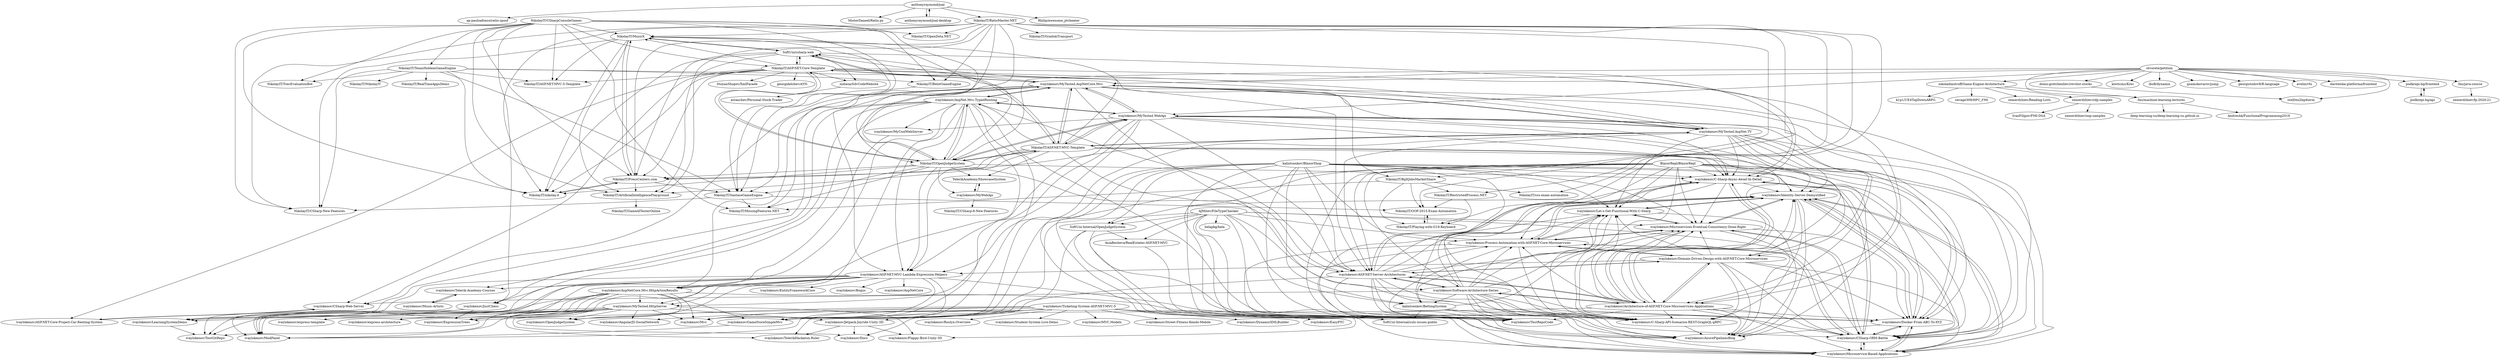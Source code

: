 digraph G {
"anthonyraymond/joal" -> "anthonyraymond/joal-desktop"
"anthonyraymond/joal" -> "NikolayIT/RatioMaster.NET"
"anthonyraymond/joal" -> "Rhilip/awesome_ptcheater"
"anthonyraymond/joal" -> "ap-pauloafonso/ratio-spoof"
"anthonyraymond/joal" -> "MisterDaneel/Ratio.py"
"ivaylokenov/Software-Architecture-Series" -> "ivaylokenov/Identity-Server-Demystified"
"ivaylokenov/Software-Architecture-Series" -> "ivaylokenov/C-Sharp-API-Scenarios-REST-GraphQL-gRPC"
"ivaylokenov/Software-Architecture-Series" -> "ivaylokenov/Let-s-Get-Functional-With-C-Sharp"
"ivaylokenov/Software-Architecture-Series" -> "ivaylokenov/C-Sharp-Async-Await-In-Detail"
"ivaylokenov/Software-Architecture-Series" -> "ivaylokenov/Docker-From-ABC-To-XYZ"
"ivaylokenov/Software-Architecture-Series" -> "ivaylokenov/Microservices-Eventual-Consistency-Done-Right"
"ivaylokenov/Software-Architecture-Series" -> "ivaylokenov/CSharp-ORM-Battle"
"ivaylokenov/Software-Architecture-Series" -> "ivaylokenov/Microservice-Based-Applications"
"ivaylokenov/Software-Architecture-Series" -> "ivaylokenov/Architecture-of-ASP.NET-Core-Microservices-Applications"
"ivaylokenov/Software-Architecture-Series" -> "ivaylokenov/ASP.NET-Server-Architectures"
"ivaylokenov/Software-Architecture-Series" -> "ivaylokenov/AzurePipelinesBlog"
"ivaylokenov/Software-Architecture-Series" -> "ivaylokenov/Process-Automation-with-ASP.NET-Core-Microservices"
"ivaylokenov/Software-Architecture-Series" -> "kalintsenkov/BettingSystem"
"ivaylokenov/Software-Architecture-Series" -> "ivaylokenov/TestRepoCode"
"ivaylokenov/Software-Architecture-Series" -> "ivaylokenov/CSharp-Web-Server"
"ivaylokenov/AspNet.Mvc.TypedRouting" -> "ivaylokenov/MyTested.WebApi"
"ivaylokenov/AspNet.Mvc.TypedRouting" -> "ivaylokenov/MyTested.AspNetCore.Mvc"
"ivaylokenov/AspNet.Mvc.TypedRouting" -> "ivaylokenov/ASP.NET-MVC-Lambda-Expression-Helpers"
"ivaylokenov/AspNet.Mvc.TypedRouting" -> "NikolayIT/OpenJudgeSystem"
"ivaylokenov/AspNet.Mvc.TypedRouting" -> "ivaylokenov/AspNetCore.Mvc.HttpActionResults"
"ivaylokenov/AspNet.Mvc.TypedRouting" -> "ivaylokenov/MyTested.HttpServer"
"ivaylokenov/AspNet.Mvc.TypedRouting" -> "ivaylokenov/MyCoolWebServer"
"ivaylokenov/AspNet.Mvc.TypedRouting" -> "ivaylokenov/ModPanel"
"ivaylokenov/AspNet.Mvc.TypedRouting" -> "ivaylokenov/TestRepoCode"
"ivaylokenov/AspNet.Mvc.TypedRouting" -> "ivaylokenov/LearningSystemDemo"
"ivaylokenov/AspNet.Mvc.TypedRouting" -> "ivaylokenov/ASP.NET-Server-Architectures"
"ivaylokenov/AspNet.Mvc.TypedRouting" -> "ivaylokenov/JustChess"
"ivaylokenov/AspNet.Mvc.TypedRouting" -> "ivaylokenov/GameStoreSimpleMvc"
"ivaylokenov/AspNet.Mvc.TypedRouting" -> "ivaylokenov/Telerik-Academy-Courses"
"ivaylokenov/AspNet.Mvc.TypedRouting" -> "ivaylokenov/Mvc"
"NikolayIT/RatioMaster.NET" -> "NikolayIT/SantaseGameEngine"
"NikolayIT/RatioMaster.NET" -> "NikolayIT/BgItJobsMarketShare"
"NikolayIT/RatioMaster.NET" -> "NikolayIT/OpenDota.NET"
"NikolayIT/RatioMaster.NET" -> "NikolayIT/MissingFeatures.NET"
"NikolayIT/RatioMaster.NET" -> "NikolayIT/MusicX"
"NikolayIT/RatioMaster.NET" -> "NikolayIT/RestrictedProcess.NET"
"NikolayIT/RatioMaster.NET" -> "NikolayIT/BelotGameEngine"
"NikolayIT/RatioMaster.NET" -> "NikolayIT/Playing-with-G19-Keyboard"
"NikolayIT/RatioMaster.NET" -> "NikolayIT/OOP-2015-Exam-Automation"
"NikolayIT/RatioMaster.NET" -> "NikolayIT/PressCenters.com"
"NikolayIT/RatioMaster.NET" -> "NikolayIT/css-exam-automation"
"NikolayIT/RatioMaster.NET" -> "NikolayIT/nikolay.it"
"NikolayIT/RatioMaster.NET" -> "NikolayIT/CSharp-New-Features"
"NikolayIT/RatioMaster.NET" -> "NikolayIT/ArtificialIntelligencePlayground"
"NikolayIT/RatioMaster.NET" -> "NikolayIT/GradskiTransport"
"AJMitev/FileTypeChecker" -> "SoftUni-Internal/suls-issues-public"
"AJMitev/FileTypeChecker" -> "ivaylokenov/TestRepoCode"
"AJMitev/FileTypeChecker" -> "SoftUni-Internal/OpenJudgeSystem"
"AJMitev/FileTypeChecker" -> "AsiaBecheva/RealEstates-ASP.NET-MVC"
"AJMitev/FileTypeChecker" -> "ivaylokenov/AzurePipelinesBlog"
"AJMitev/FileTypeChecker" -> "ivaylokenov/C-Sharp-API-Scenarios-REST-GraphQL-gRPC"
"AJMitev/FileTypeChecker" -> "ivaylokenov/Microservice-Based-Applications"
"AJMitev/FileTypeChecker" -> "ivaylokenov/Microservices-Eventual-Consistency-Done-Right"
"AJMitev/FileTypeChecker" -> "ivaylokenov/Process-Automation-with-ASP.NET-Core-Microservices"
"AJMitev/FileTypeChecker" -> "ivaylokenov/GameStoreSimpleMvc"
"AJMitev/FileTypeChecker" -> "ivaylokenov/CSharp-ORM-Battle"
"AJMitev/FileTypeChecker" -> "helapkg/hela"
"AJMitev/FileTypeChecker" -> "kalintsenkov/BettingSystem"
"NikolayIT/TexasHoldemGameEngine" -> "NikolayIT/SantaseGameEngine"
"NikolayIT/TexasHoldemGameEngine" -> "NikolayIT/CSharp-New-Features"
"NikolayIT/TexasHoldemGameEngine" -> "NikolayIT/ASP.NET-MVC-5-Template"
"NikolayIT/TexasHoldemGameEngine" -> "NikolayIT/RealTimeAppsDemo"
"NikolayIT/TexasHoldemGameEngine" -> "NikolayIT/nikolay.it"
"NikolayIT/TexasHoldemGameEngine" -> "NikolayIT/BelotGameEngine"
"NikolayIT/TexasHoldemGameEngine" -> "NikolayIT/TcecEvaluationBot"
"NikolayIT/TexasHoldemGameEngine" -> "NikolayIT/NikolayIT"
"NikolayIT/TexasHoldemGameEngine" -> "NikolayIT/BgItJobsMarketShare"
"fmi/java-course" -> "semerdzhiev/fp-2020-21"
"otvorete/petition" -> "stelf/en2bg4term"
"otvorete/petition" -> "doino-gretchenliev/revolut-stocks"
"otvorete/petition" -> "ivaylokenov/MyTested.AspNetCore.Mvc"
"otvorete/petition" -> "fmi/machine-learning-lectures"
"otvorete/petition" -> "ivaylokenov/MyTested.WebApi"
"otvorete/petition" -> "kiwitcms/Kiwi" ["e"=1]
"otvorete/petition" -> "nikoladimitroff/Game-Engine-Architecture"
"otvorete/petition" -> "NikolayIT/OpenJudgeSystem"
"otvorete/petition" -> "fmi/java-course"
"otvorete/petition" -> "iboB/dynamix" ["e"=1]
"otvorete/petition" -> "gsamokovarov/jump" ["e"=1]
"otvorete/petition" -> "georgistoilov8/R-language"
"otvorete/petition" -> "avelin/vfu"
"otvorete/petition" -> "daritelska-platforma/frontend"
"otvorete/petition" -> "podkrepi-bg/frontend"
"NikolayIT/MusicX" -> "NikolayIT/PressCenters.com"
"NikolayIT/MusicX" -> "NikolayIT/nikolay.it"
"NikolayIT/MusicX" -> "SoftUni/csharp-web"
"NikolayIT/MusicX" -> "NikolayIT/SantaseGameEngine"
"NikolayIT/MusicX" -> "NikolayIT/ASP.NET-MVC-5-Template"
"NikolayIT/MusicX" -> "NikolayIT/ArtificialIntelligencePlayground"
"NikolayIT/MusicX" -> "NikolayIT/CSharp-New-Features"
"ivaylokenov/AspNetCore.Mvc.HttpActionResults" -> "ivaylokenov/OpenJudgeSystem"
"ivaylokenov/AspNetCore.Mvc.HttpActionResults" -> "ivaylokenov/express-template"
"ivaylokenov/AspNetCore.Mvc.HttpActionResults" -> "ivaylokenov/MyTested.HttpServer"
"ivaylokenov/AspNetCore.Mvc.HttpActionResults" -> "ivaylokenov/GameStoreSimpleMvc"
"ivaylokenov/AspNetCore.Mvc.HttpActionResults" -> "ivaylokenov/ModPanel"
"ivaylokenov/AspNetCore.Mvc.HttpActionResults" -> "ivaylokenov/Mvc"
"ivaylokenov/AspNetCore.Mvc.HttpActionResults" -> "ivaylokenov/LearningSystemDemo"
"ivaylokenov/AspNetCore.Mvc.HttpActionResults" -> "ivaylokenov/TestGitRepo"
"ivaylokenov/AspNetCore.Mvc.HttpActionResults" -> "ivaylokenov/express-architecture"
"ivaylokenov/AspNetCore.Mvc.HttpActionResults" -> "ivaylokenov/ExpressionTrees"
"ivaylokenov/AspNetCore.Mvc.HttpActionResults" -> "ivaylokenov/TestRepoCode"
"ivaylokenov/Ticketing-System-ASP.NET-MVC-5" -> "ivaylokenov/Flappy-Bird-Unity-3D"
"ivaylokenov/Ticketing-System-ASP.NET-MVC-5" -> "ivaylokenov/EasyPTC"
"ivaylokenov/Ticketing-System-ASP.NET-MVC-5" -> "ivaylokenov/TelerikHackaton.Ruler"
"ivaylokenov/Ticketing-System-ASP.NET-MVC-5" -> "ivaylokenov/ExpressionTrees"
"ivaylokenov/Ticketing-System-ASP.NET-MVC-5" -> "ivaylokenov/AngularJS-SocialNetwork"
"ivaylokenov/Ticketing-System-ASP.NET-MVC-5" -> "ivaylokenov/Roslyn-Overview"
"ivaylokenov/Ticketing-System-ASP.NET-MVC-5" -> "ivaylokenov/Docs"
"ivaylokenov/Ticketing-System-ASP.NET-MVC-5" -> "ivaylokenov/Student-System-Live-Demo"
"ivaylokenov/Ticketing-System-ASP.NET-MVC-5" -> "ivaylokenov/Jetpack-Joyride-Unity-3D"
"ivaylokenov/Ticketing-System-ASP.NET-MVC-5" -> "ivaylokenov/MVC.Models"
"ivaylokenov/Ticketing-System-ASP.NET-MVC-5" -> "ivaylokenov/Street-Fitness-Kendo-Mobile"
"ivaylokenov/Ticketing-System-ASP.NET-MVC-5" -> "ivaylokenov/OpenJudgeSystem"
"ivaylokenov/Ticketing-System-ASP.NET-MVC-5" -> "ivaylokenov/DynamicXMLBuilder"
"ivaylokenov/Ticketing-System-ASP.NET-MVC-5" -> "ivaylokenov/Mvc"
"ivaylokenov/Ticketing-System-ASP.NET-MVC-5" -> "ivaylokenov/ModPanel"
"SoftUni/csharp-web" -> "NikolayIT/MusicX"
"SoftUni/csharp-web" -> "NikolayIT/nikolay.it"
"SoftUni/csharp-web" -> "NikolayIT/ASP.NET-Core-Template"
"SoftUni/csharp-web" -> "NikolayIT/PressCenters.com"
"SoftUni/csharp-web" -> "NikolayIT/ASP.NET-MVC-Template"
"SoftUni/csharp-web" -> "NikolayIT/ArtificialIntelligencePlayground"
"SoftUni/csharp-web" -> "indieza/SdvCodeWebsite"
"SoftUni/csharp-web" -> "ivaylokenov/C-Sharp-Async-Await-In-Detail"
"indieza/SdvCodeWebsite" -> "astanchev/Personal-Stock-Trader"
"NikolayIT/ASP.NET-Core-Template" -> "SoftUni/csharp-web"
"NikolayIT/ASP.NET-Core-Template" -> "NikolayIT/MusicX"
"NikolayIT/ASP.NET-Core-Template" -> "ivaylokenov/CSharp-Web-Server"
"NikolayIT/ASP.NET-Core-Template" -> "ivaylokenov/ASP.NET-Core-Project-Car-Renting-System"
"NikolayIT/ASP.NET-Core-Template" -> "NikolayIT/PressCenters.com"
"NikolayIT/ASP.NET-Core-Template" -> "ivaylokenov/MyTested.AspNetCore.Mvc"
"NikolayIT/ASP.NET-Core-Template" -> "StoyanShopov/XmlFacade"
"NikolayIT/ASP.NET-Core-Template" -> "NikolayIT/nikolay.it"
"NikolayIT/ASP.NET-Core-Template" -> "ivaylokenov/Architecture-of-ASP.NET-Core-Microservices-Applications"
"NikolayIT/ASP.NET-Core-Template" -> "NikolayIT/OpenJudgeSystem"
"NikolayIT/ASP.NET-Core-Template" -> "indieza/SdvCodeWebsite"
"NikolayIT/ASP.NET-Core-Template" -> "ivaylokenov/C-Sharp-Async-Await-In-Detail"
"NikolayIT/ASP.NET-Core-Template" -> "NikolayIT/ASP.NET-MVC-5-Template"
"NikolayIT/ASP.NET-Core-Template" -> "georgidelchev/AYN-"
"NikolayIT/ASP.NET-Core-Template" -> "ivaylokenov/MyTested.AspNet.TV"
"NikolayIT/CSharpConsoleGames" -> "NikolayIT/SantaseGameEngine"
"NikolayIT/CSharpConsoleGames" -> "NikolayIT/MusicX"
"NikolayIT/CSharpConsoleGames" -> "NikolayIT/CSharp-New-Features"
"NikolayIT/CSharpConsoleGames" -> "NikolayIT/PressCenters.com"
"NikolayIT/CSharpConsoleGames" -> "NikolayIT/nikolay.it"
"NikolayIT/CSharpConsoleGames" -> "NikolayIT/BelotGameEngine"
"NikolayIT/CSharpConsoleGames" -> "NikolayIT/OpenDota.NET"
"NikolayIT/CSharpConsoleGames" -> "NikolayIT/ASP.NET-MVC-5-Template"
"NikolayIT/CSharpConsoleGames" -> "NikolayIT/TcecEvaluationBot"
"NikolayIT/CSharpConsoleGames" -> "NikolayIT/OpenJudgeSystem"
"NikolayIT/CSharpConsoleGames" -> "NikolayIT/MissingFeatures.NET"
"NikolayIT/CSharpConsoleGames" -> "NikolayIT/ArtificialIntelligencePlayground"
"NikolayIT/CSharpConsoleGames" -> "ivaylokenov/JustChess"
"NikolayIT/CSharpConsoleGames" -> "NikolayIT/TexasHoldemGameEngine"
"NikolayIT/CSharpConsoleGames" -> "NikolayIT/ASP.NET-Core-Template"
"doino-gretchenliev/revolut-stocks" -> "stelf/en2bg4term"
"NikolayIT/OpenJudgeSystem" -> "ivaylokenov/AspNet.Mvc.TypedRouting"
"NikolayIT/OpenJudgeSystem" -> "ivaylokenov/MyTested.WebApi"
"NikolayIT/OpenJudgeSystem" -> "ivaylokenov/MyTested.AspNetCore.Mvc"
"NikolayIT/OpenJudgeSystem" -> "NikolayIT/ASP.NET-MVC-Template"
"NikolayIT/OpenJudgeSystem" -> "NikolayIT/MusicX"
"NikolayIT/OpenJudgeSystem" -> "NikolayIT/PressCenters.com"
"NikolayIT/OpenJudgeSystem" -> "ivaylokenov/MyWebApi"
"NikolayIT/OpenJudgeSystem" -> "NikolayIT/nikolay.it"
"NikolayIT/OpenJudgeSystem" -> "NikolayIT/SantaseGameEngine"
"NikolayIT/OpenJudgeSystem" -> "ivaylokenov/ASP.NET-MVC-Lambda-Expression-Helpers"
"NikolayIT/OpenJudgeSystem" -> "NikolayIT/ASP.NET-Core-Template"
"NikolayIT/OpenJudgeSystem" -> "TelerikAcademy/ShowcaseSystem"
"NikolayIT/OpenJudgeSystem" -> "ivaylokenov/ASP.NET-Server-Architectures"
"NikolayIT/OpenJudgeSystem" -> "NikolayIT/MissingFeatures.NET"
"NikolayIT/OpenJudgeSystem" -> "ivaylokenov/C-Sharp-Async-Await-In-Detail"
"ivaylokenov/MyTested.AspNetCore.Mvc" -> "ivaylokenov/MyTested.WebApi"
"ivaylokenov/MyTested.AspNetCore.Mvc" -> "ivaylokenov/AspNet.Mvc.TypedRouting"
"ivaylokenov/MyTested.AspNetCore.Mvc" -> "NikolayIT/OpenJudgeSystem"
"ivaylokenov/MyTested.AspNetCore.Mvc" -> "NikolayIT/ASP.NET-MVC-Template"
"ivaylokenov/MyTested.AspNetCore.Mvc" -> "ivaylokenov/MyTested.AspNet.TV"
"ivaylokenov/MyTested.AspNetCore.Mvc" -> "ivaylokenov/ASP.NET-MVC-Lambda-Expression-Helpers"
"ivaylokenov/MyTested.AspNetCore.Mvc" -> "ivaylokenov/Architecture-of-ASP.NET-Core-Microservices-Applications"
"ivaylokenov/MyTested.AspNetCore.Mvc" -> "NikolayIT/ASP.NET-Core-Template"
"ivaylokenov/MyTested.AspNetCore.Mvc" -> "ivaylokenov/C-Sharp-Async-Await-In-Detail"
"ivaylokenov/MyTested.AspNetCore.Mvc" -> "ivaylokenov/ASP.NET-Server-Architectures"
"ivaylokenov/MyTested.AspNetCore.Mvc" -> "ivaylokenov/AspNetCore.Mvc.HttpActionResults"
"ivaylokenov/MyTested.AspNetCore.Mvc" -> "SoftUni/csharp-web"
"ivaylokenov/MyTested.AspNetCore.Mvc" -> "ivaylokenov/CSharp-ORM-Battle"
"ivaylokenov/MyTested.AspNetCore.Mvc" -> "ivaylokenov/Software-Architecture-Series"
"ivaylokenov/MyTested.AspNetCore.Mvc" -> "ivaylokenov/CSharp-Web-Server"
"ivaylokenov/MyTested.WebApi" -> "ivaylokenov/AspNet.Mvc.TypedRouting"
"ivaylokenov/MyTested.WebApi" -> "ivaylokenov/MyTested.AspNetCore.Mvc"
"ivaylokenov/MyTested.WebApi" -> "NikolayIT/OpenJudgeSystem"
"ivaylokenov/MyTested.WebApi" -> "ivaylokenov/ASP.NET-MVC-Lambda-Expression-Helpers"
"ivaylokenov/MyTested.WebApi" -> "ivaylokenov/AspNetCore.Mvc.HttpActionResults"
"ivaylokenov/MyTested.WebApi" -> "ivaylokenov/ASP.NET-Server-Architectures"
"ivaylokenov/MyTested.WebApi" -> "NikolayIT/ASP.NET-MVC-Template"
"ivaylokenov/MyTested.WebApi" -> "ivaylokenov/Architecture-of-ASP.NET-Core-Microservices-Applications"
"ivaylokenov/MyTested.WebApi" -> "ivaylokenov/MyTested.AspNet.TV"
"ivaylokenov/MyTested.WebApi" -> "ivaylokenov/C-Sharp-Async-Await-In-Detail"
"ivaylokenov/MyTested.WebApi" -> "ivaylokenov/MyTested.HttpServer"
"ivaylokenov/MyTested.WebApi" -> "ivaylokenov/Identity-Server-Demystified"
"ivaylokenov/MyTested.WebApi" -> "ivaylokenov/Docker-From-ABC-To-XYZ"
"ivaylokenov/MyTested.WebApi" -> "ivaylokenov/MyCoolWebServer"
"ivaylokenov/MyTested.WebApi" -> "ivaylokenov/CSharp-ORM-Battle"
"kalintsenkov/BlazorShop" -> "ivaylokenov/C-Sharp-API-Scenarios-REST-GraphQL-gRPC"
"kalintsenkov/BlazorShop" -> "ivaylokenov/GameStoreSimpleMvc"
"kalintsenkov/BlazorShop" -> "ivaylokenov/Docker-From-ABC-To-XYZ"
"kalintsenkov/BlazorShop" -> "ivaylokenov/Microservices-Eventual-Consistency-Done-Right"
"kalintsenkov/BlazorShop" -> "ivaylokenov/Let-s-Get-Functional-With-C-Sharp"
"kalintsenkov/BlazorShop" -> "ivaylokenov/Process-Automation-with-ASP.NET-Core-Microservices"
"kalintsenkov/BlazorShop" -> "ivaylokenov/AzurePipelinesBlog"
"kalintsenkov/BlazorShop" -> "ivaylokenov/C-Sharp-Async-Await-In-Detail"
"kalintsenkov/BlazorShop" -> "ivaylokenov/TestRepoCode"
"kalintsenkov/BlazorShop" -> "kalintsenkov/BettingSystem"
"kalintsenkov/BlazorShop" -> "SoftUni-Internal/OpenJudgeSystem"
"kalintsenkov/BlazorShop" -> "ivaylokenov/ASP.NET-Server-Architectures"
"kalintsenkov/BlazorShop" -> "ivaylokenov/Microservice-Based-Applications"
"kalintsenkov/BlazorShop" -> "ivaylokenov/CSharp-ORM-Battle"
"kalintsenkov/BlazorShop" -> "SoftUni-Internal/suls-issues-public"
"ivaylokenov/ASP.NET-Core-Project-Car-Renting-System" -> "ivaylokenov/CSharp-Web-Server"
"ivaylokenov/CSharp-Web-Server" -> "ivaylokenov/ASP.NET-Core-Project-Car-Renting-System"
"ivaylokenov/Identity-Server-Demystified" -> "ivaylokenov/Process-Automation-with-ASP.NET-Core-Microservices"
"ivaylokenov/Identity-Server-Demystified" -> "ivaylokenov/Docker-From-ABC-To-XYZ"
"ivaylokenov/Identity-Server-Demystified" -> "ivaylokenov/CSharp-ORM-Battle"
"ivaylokenov/Identity-Server-Demystified" -> "ivaylokenov/AzurePipelinesBlog"
"ivaylokenov/Identity-Server-Demystified" -> "ivaylokenov/Microservice-Based-Applications"
"ivaylokenov/Identity-Server-Demystified" -> "ivaylokenov/Microservices-Eventual-Consistency-Done-Right"
"ivaylokenov/Identity-Server-Demystified" -> "ivaylokenov/Let-s-Get-Functional-With-C-Sharp"
"ivaylokenov/Identity-Server-Demystified" -> "ivaylokenov/C-Sharp-API-Scenarios-REST-GraphQL-gRPC"
"BlazorRepl/BlazorRepl" -> "ivaylokenov/CSharp-ORM-Battle"
"BlazorRepl/BlazorRepl" -> "ivaylokenov/ASP.NET-Server-Architectures"
"BlazorRepl/BlazorRepl" -> "ivaylokenov/C-Sharp-Async-Await-In-Detail"
"BlazorRepl/BlazorRepl" -> "ivaylokenov/Microservice-Based-Applications"
"BlazorRepl/BlazorRepl" -> "ivaylokenov/Let-s-Get-Functional-With-C-Sharp"
"BlazorRepl/BlazorRepl" -> "SoftUni-Internal/OpenJudgeSystem"
"BlazorRepl/BlazorRepl" -> "ivaylokenov/Microservices-Eventual-Consistency-Done-Right"
"BlazorRepl/BlazorRepl" -> "ivaylokenov/C-Sharp-API-Scenarios-REST-GraphQL-gRPC"
"BlazorRepl/BlazorRepl" -> "ivaylokenov/Docker-From-ABC-To-XYZ"
"BlazorRepl/BlazorRepl" -> "ivaylokenov/GameStoreSimpleMvc"
"BlazorRepl/BlazorRepl" -> "ivaylokenov/TestRepoCode"
"BlazorRepl/BlazorRepl" -> "ivaylokenov/Software-Architecture-Series"
"BlazorRepl/BlazorRepl" -> "ivaylokenov/AzurePipelinesBlog"
"BlazorRepl/BlazorRepl" -> "kalintsenkov/BettingSystem"
"BlazorRepl/BlazorRepl" -> "ivaylokenov/Identity-Server-Demystified"
"AsiaBecheva/RealEstates-ASP.NET-MVC" -> "SoftUni-Internal/suls-issues-public"
"ivaylokenov/MyTested.HttpServer" -> "ivaylokenov/Mvc"
"ivaylokenov/MyTested.HttpServer" -> "ivaylokenov/OpenJudgeSystem"
"ivaylokenov/MyTested.HttpServer" -> "ivaylokenov/ExpressionTrees"
"ivaylokenov/MyTested.HttpServer" -> "ivaylokenov/Flappy-Bird-Unity-3D"
"ivaylokenov/MyTested.HttpServer" -> "ivaylokenov/LearningSystemDemo"
"ivaylokenov/MyTested.HttpServer" -> "ivaylokenov/TestGitRepo"
"ivaylokenov/MyTested.HttpServer" -> "ivaylokenov/express-architecture"
"ivaylokenov/MyTested.HttpServer" -> "ivaylokenov/ModPanel"
"ivaylokenov/MyTested.HttpServer" -> "ivaylokenov/express-template"
"ivaylokenov/MyTested.HttpServer" -> "ivaylokenov/TelerikHackaton.Ruler"
"ivaylokenov/MyTested.HttpServer" -> "ivaylokenov/AngularJS-SocialNetwork"
"ivaylokenov/MyTested.HttpServer" -> "ivaylokenov/Docs"
"ivaylokenov/MyTested.HttpServer" -> "ivaylokenov/Jetpack-Joyride-Unity-3D"
"fmi/machine-learning-lectures" -> "Andreshk/FunctionalProgramming2016"
"fmi/machine-learning-lectures" -> "deep-learning-su/deep-learning-su.github.io"
"NikolayIT/PressCenters.com" -> "NikolayIT/nikolay.it"
"NikolayIT/PressCenters.com" -> "NikolayIT/MusicX"
"NikolayIT/PressCenters.com" -> "NikolayIT/ArtificialIntelligencePlayground"
"NikolayIT/PressCenters.com" -> "NikolayIT/SantaseGameEngine"
"TelerikAcademy/ShowcaseSystem" -> "ivaylokenov/MyWebApi"
"nikoladimitroff/Game-Engine-Architecture" -> "k1p1/UE4TopDownARPG"
"nikoladimitroff/Game-Engine-Architecture" -> "savage309/HPC_FMI"
"nikoladimitroff/Game-Engine-Architecture" -> "semerdzhiev/Reading-Lists"
"nikoladimitroff/Game-Engine-Architecture" -> "semerdzhiev/sdp-samples"
"nikoladimitroff/Game-Engine-Architecture" -> "fmi/machine-learning-lectures"
"podkrepi-bg/api" -> "podkrepi-bg/frontend"
"ivaylokenov/ASP.NET-MVC-Lambda-Expression-Helpers" -> "ivaylokenov/MyTested.HttpServer"
"ivaylokenov/ASP.NET-MVC-Lambda-Expression-Helpers" -> "ivaylokenov/AspNetCore.Mvc.HttpActionResults"
"ivaylokenov/ASP.NET-MVC-Lambda-Expression-Helpers" -> "ivaylokenov/JustChess"
"ivaylokenov/ASP.NET-MVC-Lambda-Expression-Helpers" -> "ivaylokenov/LearningSystemDemo"
"ivaylokenov/ASP.NET-MVC-Lambda-Expression-Helpers" -> "ivaylokenov/EntityFrameworkCore"
"ivaylokenov/ASP.NET-MVC-Lambda-Expression-Helpers" -> "ivaylokenov/TestGitRepo"
"ivaylokenov/ASP.NET-MVC-Lambda-Expression-Helpers" -> "ivaylokenov/TestRepoCode"
"ivaylokenov/ASP.NET-MVC-Lambda-Expression-Helpers" -> "ivaylokenov/Bogus"
"ivaylokenov/ASP.NET-MVC-Lambda-Expression-Helpers" -> "ivaylokenov/ModPanel"
"ivaylokenov/ASP.NET-MVC-Lambda-Expression-Helpers" -> "ivaylokenov/OpenJudgeSystem"
"ivaylokenov/ASP.NET-MVC-Lambda-Expression-Helpers" -> "ivaylokenov/Mvc"
"ivaylokenov/ASP.NET-MVC-Lambda-Expression-Helpers" -> "ivaylokenov/AspNetCore"
"ivaylokenov/ASP.NET-MVC-Lambda-Expression-Helpers" -> "ivaylokenov/Telerik-Academy-Courses"
"ivaylokenov/ASP.NET-MVC-Lambda-Expression-Helpers" -> "ivaylokenov/GameStoreSimpleMvc"
"ivaylokenov/ASP.NET-MVC-Lambda-Expression-Helpers" -> "ivaylokenov/ExpressionTrees"
"NikolayIT/ASP.NET-MVC-Template" -> "ivaylokenov/MyTested.AspNetCore.Mvc"
"NikolayIT/ASP.NET-MVC-Template" -> "NikolayIT/PressCenters.com"
"NikolayIT/ASP.NET-MVC-Template" -> "ivaylokenov/MyTested.AspNet.TV"
"NikolayIT/ASP.NET-MVC-Template" -> "ivaylokenov/ASP.NET-Server-Architectures"
"NikolayIT/ASP.NET-MVC-Template" -> "SoftUni/csharp-web"
"NikolayIT/ASP.NET-MVC-Template" -> "ivaylokenov/MyTested.WebApi"
"NikolayIT/ASP.NET-MVC-Template" -> "NikolayIT/OpenJudgeSystem"
"NikolayIT/ASP.NET-MVC-Template" -> "NikolayIT/MusicX"
"NikolayIT/ASP.NET-MVC-Template" -> "ivaylokenov/AspNet.Mvc.TypedRouting"
"NikolayIT/ASP.NET-MVC-Template" -> "TelerikAcademy/ShowcaseSystem"
"NikolayIT/ASP.NET-MVC-Template" -> "ivaylokenov/Architecture-of-ASP.NET-Core-Microservices-Applications"
"NikolayIT/ASP.NET-MVC-Template" -> "ivaylokenov/C-Sharp-Async-Await-In-Detail"
"NikolayIT/ASP.NET-MVC-Template" -> "ivaylokenov/ASP.NET-MVC-Lambda-Expression-Helpers"
"NikolayIT/ASP.NET-MVC-Template" -> "NikolayIT/ArtificialIntelligencePlayground"
"NikolayIT/ASP.NET-MVC-Template" -> "ivaylokenov/Domain-Driven-Design-with-ASP.NET-Core-Microservices"
"NikolayIT/ArtificialIntelligencePlayground" -> "NikolayIT/GameAITesterOnline"
"NikolayIT/nikolay.it" -> "NikolayIT/PressCenters.com"
"ivaylokenov/ASP.NET-Server-Architectures" -> "ivaylokenov/Microservice-Based-Applications"
"ivaylokenov/ASP.NET-Server-Architectures" -> "ivaylokenov/Identity-Server-Demystified"
"ivaylokenov/ASP.NET-Server-Architectures" -> "ivaylokenov/CSharp-ORM-Battle"
"ivaylokenov/ASP.NET-Server-Architectures" -> "ivaylokenov/Docker-From-ABC-To-XYZ"
"ivaylokenov/ASP.NET-Server-Architectures" -> "ivaylokenov/C-Sharp-Async-Await-In-Detail"
"ivaylokenov/ASP.NET-Server-Architectures" -> "ivaylokenov/Architecture-of-ASP.NET-Core-Microservices-Applications"
"ivaylokenov/ASP.NET-Server-Architectures" -> "ivaylokenov/Process-Automation-with-ASP.NET-Core-Microservices"
"ivaylokenov/ASP.NET-Server-Architectures" -> "ivaylokenov/Let-s-Get-Functional-With-C-Sharp"
"ivaylokenov/ASP.NET-Server-Architectures" -> "ivaylokenov/AzurePipelinesBlog"
"ivaylokenov/ASP.NET-Server-Architectures" -> "ivaylokenov/TestRepoCode"
"ivaylokenov/ASP.NET-Server-Architectures" -> "ivaylokenov/Microservices-Eventual-Consistency-Done-Right"
"ivaylokenov/ASP.NET-Server-Architectures" -> "ivaylokenov/Domain-Driven-Design-with-ASP.NET-Core-Microservices"
"ivaylokenov/ASP.NET-Server-Architectures" -> "ivaylokenov/GameStoreSimpleMvc"
"ivaylokenov/ASP.NET-Server-Architectures" -> "ivaylokenov/C-Sharp-API-Scenarios-REST-GraphQL-gRPC"
"ivaylokenov/ASP.NET-Server-Architectures" -> "ivaylokenov/Software-Architecture-Series"
"ivaylokenov/C-Sharp-Async-Await-In-Detail" -> "ivaylokenov/CSharp-ORM-Battle"
"ivaylokenov/C-Sharp-Async-Await-In-Detail" -> "ivaylokenov/Microservice-Based-Applications"
"ivaylokenov/C-Sharp-Async-Await-In-Detail" -> "ivaylokenov/Docker-From-ABC-To-XYZ"
"ivaylokenov/C-Sharp-Async-Await-In-Detail" -> "ivaylokenov/Identity-Server-Demystified"
"ivaylokenov/C-Sharp-Async-Await-In-Detail" -> "ivaylokenov/ASP.NET-Server-Architectures"
"ivaylokenov/C-Sharp-Async-Await-In-Detail" -> "ivaylokenov/Architecture-of-ASP.NET-Core-Microservices-Applications"
"ivaylokenov/C-Sharp-Async-Await-In-Detail" -> "ivaylokenov/Microservices-Eventual-Consistency-Done-Right"
"ivaylokenov/C-Sharp-Async-Await-In-Detail" -> "ivaylokenov/Process-Automation-with-ASP.NET-Core-Microservices"
"ivaylokenov/CSharp-ORM-Battle" -> "ivaylokenov/Microservice-Based-Applications"
"ivaylokenov/CSharp-ORM-Battle" -> "ivaylokenov/Identity-Server-Demystified"
"ivaylokenov/CSharp-ORM-Battle" -> "ivaylokenov/C-Sharp-Async-Await-In-Detail"
"ivaylokenov/CSharp-ORM-Battle" -> "ivaylokenov/Docker-From-ABC-To-XYZ"
"ivaylokenov/CSharp-ORM-Battle" -> "ivaylokenov/Microservices-Eventual-Consistency-Done-Right"
"ivaylokenov/CSharp-ORM-Battle" -> "ivaylokenov/Process-Automation-with-ASP.NET-Core-Microservices"
"ivaylokenov/MyTested.AspNet.TV" -> "ivaylokenov/ASP.NET-Server-Architectures"
"ivaylokenov/MyTested.AspNet.TV" -> "ivaylokenov/Architecture-of-ASP.NET-Core-Microservices-Applications"
"ivaylokenov/MyTested.AspNet.TV" -> "ivaylokenov/C-Sharp-Async-Await-In-Detail"
"ivaylokenov/MyTested.AspNet.TV" -> "NikolayIT/ASP.NET-MVC-Template"
"ivaylokenov/MyTested.AspNet.TV" -> "ivaylokenov/Domain-Driven-Design-with-ASP.NET-Core-Microservices"
"ivaylokenov/MyTested.AspNet.TV" -> "ivaylokenov/MyTested.WebApi"
"ivaylokenov/MyTested.AspNet.TV" -> "ivaylokenov/CSharp-ORM-Battle"
"ivaylokenov/MyTested.AspNet.TV" -> "ivaylokenov/MyTested.AspNetCore.Mvc"
"ivaylokenov/MyTested.AspNet.TV" -> "ivaylokenov/Microservice-Based-Applications"
"ivaylokenov/MyTested.AspNet.TV" -> "ivaylokenov/Docker-From-ABC-To-XYZ"
"ivaylokenov/MyTested.AspNet.TV" -> "NikolayIT/PressCenters.com"
"ivaylokenov/MyTested.AspNet.TV" -> "ivaylokenov/Identity-Server-Demystified"
"ivaylokenov/MyTested.AspNet.TV" -> "ivaylokenov/ASP.NET-MVC-Lambda-Expression-Helpers"
"ivaylokenov/MyTested.AspNet.TV" -> "SoftUni/csharp-web"
"ivaylokenov/MyTested.AspNet.TV" -> "ivaylokenov/Let-s-Get-Functional-With-C-Sharp"
"ivaylokenov/Architecture-of-ASP.NET-Core-Microservices-Applications" -> "ivaylokenov/Microservice-Based-Applications"
"ivaylokenov/Architecture-of-ASP.NET-Core-Microservices-Applications" -> "ivaylokenov/Identity-Server-Demystified"
"ivaylokenov/Architecture-of-ASP.NET-Core-Microservices-Applications" -> "ivaylokenov/ASP.NET-Server-Architectures"
"ivaylokenov/Architecture-of-ASP.NET-Core-Microservices-Applications" -> "ivaylokenov/CSharp-ORM-Battle"
"ivaylokenov/Architecture-of-ASP.NET-Core-Microservices-Applications" -> "ivaylokenov/Docker-From-ABC-To-XYZ"
"ivaylokenov/Architecture-of-ASP.NET-Core-Microservices-Applications" -> "ivaylokenov/Process-Automation-with-ASP.NET-Core-Microservices"
"ivaylokenov/Architecture-of-ASP.NET-Core-Microservices-Applications" -> "ivaylokenov/C-Sharp-Async-Await-In-Detail"
"ivaylokenov/Architecture-of-ASP.NET-Core-Microservices-Applications" -> "ivaylokenov/Domain-Driven-Design-with-ASP.NET-Core-Microservices"
"ivaylokenov/Architecture-of-ASP.NET-Core-Microservices-Applications" -> "ivaylokenov/Microservices-Eventual-Consistency-Done-Right"
"ivaylokenov/Architecture-of-ASP.NET-Core-Microservices-Applications" -> "ivaylokenov/Let-s-Get-Functional-With-C-Sharp"
"ivaylokenov/Architecture-of-ASP.NET-Core-Microservices-Applications" -> "ivaylokenov/Software-Architecture-Series"
"ivaylokenov/Architecture-of-ASP.NET-Core-Microservices-Applications" -> "ivaylokenov/C-Sharp-API-Scenarios-REST-GraphQL-gRPC"
"ivaylokenov/Architecture-of-ASP.NET-Core-Microservices-Applications" -> "ivaylokenov/AzurePipelinesBlog"
"ivaylokenov/Architecture-of-ASP.NET-Core-Microservices-Applications" -> "ivaylokenov/GameStoreSimpleMvc"
"ivaylokenov/Architecture-of-ASP.NET-Core-Microservices-Applications" -> "ivaylokenov/TestRepoCode"
"ivaylokenov/Docker-From-ABC-To-XYZ" -> "ivaylokenov/Microservice-Based-Applications"
"ivaylokenov/Docker-From-ABC-To-XYZ" -> "ivaylokenov/Identity-Server-Demystified"
"ivaylokenov/Docker-From-ABC-To-XYZ" -> "ivaylokenov/AzurePipelinesBlog"
"ivaylokenov/Docker-From-ABC-To-XYZ" -> "ivaylokenov/CSharp-ORM-Battle"
"ivaylokenov/Microservice-Based-Applications" -> "ivaylokenov/CSharp-ORM-Battle"
"ivaylokenov/Microservice-Based-Applications" -> "ivaylokenov/Docker-From-ABC-To-XYZ"
"ivaylokenov/Microservice-Based-Applications" -> "ivaylokenov/Identity-Server-Demystified"
"semerdzhiev/sdp-samples" -> "semerdzhiev/oop-samples"
"semerdzhiev/sdp-samples" -> "IvanFilipov/FMI-DSA"
"anthonyraymond/joal-desktop" -> "anthonyraymond/joal"
"ivaylokenov/MyWebApi" -> "TelerikAcademy/ShowcaseSystem"
"ivaylokenov/MyWebApi" -> "NikolayIT/CSharp-6-New-Features"
"ivaylokenov/Domain-Driven-Design-with-ASP.NET-Core-Microservices" -> "ivaylokenov/Process-Automation-with-ASP.NET-Core-Microservices"
"ivaylokenov/Domain-Driven-Design-with-ASP.NET-Core-Microservices" -> "ivaylokenov/Microservices-Eventual-Consistency-Done-Right"
"ivaylokenov/Domain-Driven-Design-with-ASP.NET-Core-Microservices" -> "ivaylokenov/Identity-Server-Demystified"
"ivaylokenov/Domain-Driven-Design-with-ASP.NET-Core-Microservices" -> "ivaylokenov/Architecture-of-ASP.NET-Core-Microservices-Applications"
"ivaylokenov/Domain-Driven-Design-with-ASP.NET-Core-Microservices" -> "ivaylokenov/CSharp-ORM-Battle"
"ivaylokenov/Domain-Driven-Design-with-ASP.NET-Core-Microservices" -> "ivaylokenov/Let-s-Get-Functional-With-C-Sharp"
"ivaylokenov/Domain-Driven-Design-with-ASP.NET-Core-Microservices" -> "ivaylokenov/ASP.NET-Server-Architectures"
"ivaylokenov/Domain-Driven-Design-with-ASP.NET-Core-Microservices" -> "ivaylokenov/C-Sharp-API-Scenarios-REST-GraphQL-gRPC"
"ivaylokenov/Domain-Driven-Design-with-ASP.NET-Core-Microservices" -> "ivaylokenov/Microservice-Based-Applications"
"ivaylokenov/Domain-Driven-Design-with-ASP.NET-Core-Microservices" -> "ivaylokenov/Docker-From-ABC-To-XYZ"
"ivaylokenov/Domain-Driven-Design-with-ASP.NET-Core-Microservices" -> "ivaylokenov/AzurePipelinesBlog"
"ivaylokenov/Domain-Driven-Design-with-ASP.NET-Core-Microservices" -> "ivaylokenov/ASP.NET-MVC-Lambda-Expression-Helpers"
"ivaylokenov/Telerik-Academy-Courses" -> "ivaylokenov/Music-Artists"
"kalintsenkov/BettingSystem" -> "ivaylokenov/C-Sharp-API-Scenarios-REST-GraphQL-gRPC"
"kalintsenkov/BettingSystem" -> "ivaylokenov/AzurePipelinesBlog"
"kalintsenkov/BettingSystem" -> "SoftUni-Internal/suls-issues-public"
"kalintsenkov/BettingSystem" -> "ivaylokenov/TestRepoCode"
"kalintsenkov/BettingSystem" -> "ivaylokenov/Microservices-Eventual-Consistency-Done-Right"
"kalintsenkov/BettingSystem" -> "ivaylokenov/Let-s-Get-Functional-With-C-Sharp"
"ivaylokenov/Process-Automation-with-ASP.NET-Core-Microservices" -> "ivaylokenov/AzurePipelinesBlog"
"ivaylokenov/Process-Automation-with-ASP.NET-Core-Microservices" -> "ivaylokenov/Identity-Server-Demystified"
"ivaylokenov/Process-Automation-with-ASP.NET-Core-Microservices" -> "ivaylokenov/Microservices-Eventual-Consistency-Done-Right"
"ivaylokenov/Process-Automation-with-ASP.NET-Core-Microservices" -> "ivaylokenov/C-Sharp-API-Scenarios-REST-GraphQL-gRPC"
"ivaylokenov/Process-Automation-with-ASP.NET-Core-Microservices" -> "ivaylokenov/TestRepoCode"
"ivaylokenov/Process-Automation-with-ASP.NET-Core-Microservices" -> "ivaylokenov/Microservice-Based-Applications"
"ivaylokenov/Process-Automation-with-ASP.NET-Core-Microservices" -> "ivaylokenov/CSharp-ORM-Battle"
"ivaylokenov/Process-Automation-with-ASP.NET-Core-Microservices" -> "ivaylokenov/Domain-Driven-Design-with-ASP.NET-Core-Microservices"
"ivaylokenov/Process-Automation-with-ASP.NET-Core-Microservices" -> "ivaylokenov/Let-s-Get-Functional-With-C-Sharp"
"ivaylokenov/Jetpack-Joyride-Unity-3D" -> "ivaylokenov/Flappy-Bird-Unity-3D"
"ivaylokenov/Jetpack-Joyride-Unity-3D" -> "ivaylokenov/TelerikHackaton.Ruler"
"ivaylokenov/Jetpack-Joyride-Unity-3D" -> "ivaylokenov/Docs"
"ivaylokenov/Let-s-Get-Functional-With-C-Sharp" -> "ivaylokenov/AzurePipelinesBlog"
"ivaylokenov/Let-s-Get-Functional-With-C-Sharp" -> "ivaylokenov/Identity-Server-Demystified"
"ivaylokenov/Let-s-Get-Functional-With-C-Sharp" -> "ivaylokenov/C-Sharp-API-Scenarios-REST-GraphQL-gRPC"
"ivaylokenov/Let-s-Get-Functional-With-C-Sharp" -> "ivaylokenov/Microservices-Eventual-Consistency-Done-Right"
"ivaylokenov/Let-s-Get-Functional-With-C-Sharp" -> "ivaylokenov/TestRepoCode"
"ivaylokenov/Let-s-Get-Functional-With-C-Sharp" -> "ivaylokenov/Process-Automation-with-ASP.NET-Core-Microservices"
"SoftUni-Internal/OpenJudgeSystem" -> "SoftUni-Internal/suls-issues-public"
"SoftUni-Internal/OpenJudgeSystem" -> "AsiaBecheva/RealEstates-ASP.NET-MVC"
"SoftUni-Internal/OpenJudgeSystem" -> "ivaylokenov/TestRepoCode"
"SoftUni-Internal/OpenJudgeSystem" -> "ivaylokenov/GameStoreSimpleMvc"
"ivaylokenov/C-Sharp-API-Scenarios-REST-GraphQL-gRPC" -> "ivaylokenov/AzurePipelinesBlog"
"ivaylokenov/GameStoreSimpleMvc" -> "ivaylokenov/ModPanel"
"ivaylokenov/Microservices-Eventual-Consistency-Done-Right" -> "ivaylokenov/Process-Automation-with-ASP.NET-Core-Microservices"
"ivaylokenov/Microservices-Eventual-Consistency-Done-Right" -> "ivaylokenov/Identity-Server-Demystified"
"ivaylokenov/Microservices-Eventual-Consistency-Done-Right" -> "ivaylokenov/C-Sharp-API-Scenarios-REST-GraphQL-gRPC"
"ivaylokenov/Microservices-Eventual-Consistency-Done-Right" -> "ivaylokenov/CSharp-ORM-Battle"
"ivaylokenov/Microservices-Eventual-Consistency-Done-Right" -> "ivaylokenov/AzurePipelinesBlog"
"ivaylokenov/Microservices-Eventual-Consistency-Done-Right" -> "ivaylokenov/Let-s-Get-Functional-With-C-Sharp"
"ivaylokenov/Microservices-Eventual-Consistency-Done-Right" -> "ivaylokenov/Docker-From-ABC-To-XYZ"
"NikolayIT/RestrictedProcess.NET" -> "NikolayIT/OOP-2015-Exam-Automation"
"NikolayIT/RestrictedProcess.NET" -> "NikolayIT/Playing-with-G19-Keyboard"
"podkrepi-bg/frontend" -> "podkrepi-bg/api"
"ivaylokenov/MyCoolWebServer" -> "ivaylokenov/ModPanel"
"NikolayIT/BelotGameEngine" -> "NikolayIT/SantaseGameEngine"
"NikolayIT/BgItJobsMarketShare" -> "NikolayIT/OOP-2015-Exam-Automation"
"NikolayIT/BgItJobsMarketShare" -> "NikolayIT/Playing-with-G19-Keyboard"
"NikolayIT/BgItJobsMarketShare" -> "NikolayIT/RestrictedProcess.NET"
"NikolayIT/BgItJobsMarketShare" -> "NikolayIT/css-exam-automation"
"NikolayIT/BgItJobsMarketShare" -> "NikolayIT/MissingFeatures.NET"
"NikolayIT/OOP-2015-Exam-Automation" -> "NikolayIT/Playing-with-G19-Keyboard"
"NikolayIT/Playing-with-G19-Keyboard" -> "NikolayIT/OOP-2015-Exam-Automation"
"NikolayIT/SantaseGameEngine" -> "NikolayIT/CSharp-New-Features"
"NikolayIT/SantaseGameEngine" -> "NikolayIT/MissingFeatures.NET"
"NikolayIT/SantaseGameEngine" -> "NikolayIT/OOP-2015-Exam-Automation"
"ivaylokenov/JustChess" -> "ivaylokenov/ExpressionTrees"
"ivaylokenov/JustChess" -> "ivaylokenov/TestGitRepo"
"ivaylokenov/JustChess" -> "ivaylokenov/LearningSystemDemo"
"ivaylokenov/JustChess" -> "ivaylokenov/ModPanel"
"ivaylokenov/LearningSystemDemo" -> "ivaylokenov/TestGitRepo"
"ivaylokenov/Music-Artists" -> "ivaylokenov/Telerik-Academy-Courses"
"anthonyraymond/joal" ["l"="25.043,20.123"]
"anthonyraymond/joal-desktop" ["l"="25.057,20.098"]
"NikolayIT/RatioMaster.NET" ["l"="25.069,20.201"]
"Rhilip/awesome_ptcheater" ["l"="25.033,20.092"]
"ap-pauloafonso/ratio-spoof" ["l"="25.013,20.122"]
"MisterDaneel/Ratio.py" ["l"="25.017,20.103"]
"ivaylokenov/Software-Architecture-Series" ["l"="25.033,20.299"]
"ivaylokenov/Identity-Server-Demystified" ["l"="25.025,20.308"]
"ivaylokenov/C-Sharp-API-Scenarios-REST-GraphQL-gRPC" ["l"="25.009,20.326"]
"ivaylokenov/Let-s-Get-Functional-With-C-Sharp" ["l"="25.021,20.329"]
"ivaylokenov/C-Sharp-Async-Await-In-Detail" ["l"="25.048,20.295"]
"ivaylokenov/Docker-From-ABC-To-XYZ" ["l"="25.031,20.319"]
"ivaylokenov/Microservices-Eventual-Consistency-Done-Right" ["l"="25.012,20.317"]
"ivaylokenov/CSharp-ORM-Battle" ["l"="25.035,20.31"]
"ivaylokenov/Microservice-Based-Applications" ["l"="25.019,20.299"]
"ivaylokenov/Architecture-of-ASP.NET-Core-Microservices-Applications" ["l"="25.047,20.309"]
"ivaylokenov/ASP.NET-Server-Architectures" ["l"="25.047,20.322"]
"ivaylokenov/AzurePipelinesBlog" ["l"="25.012,20.309"]
"ivaylokenov/Process-Automation-with-ASP.NET-Core-Microservices" ["l"="25.023,20.319"]
"kalintsenkov/BettingSystem" ["l"="24.996,20.333"]
"ivaylokenov/TestRepoCode" ["l"="25.029,20.341"]
"ivaylokenov/CSharp-Web-Server" ["l"="25.124,20.29"]
"ivaylokenov/AspNet.Mvc.TypedRouting" ["l"="25.087,20.346"]
"ivaylokenov/MyTested.WebApi" ["l"="25.079,20.327"]
"ivaylokenov/MyTested.AspNetCore.Mvc" ["l"="25.098,20.314"]
"ivaylokenov/ASP.NET-MVC-Lambda-Expression-Helpers" ["l"="25.075,20.357"]
"NikolayIT/OpenJudgeSystem" ["l"="25.091,20.292"]
"ivaylokenov/AspNetCore.Mvc.HttpActionResults" ["l"="25.068,20.371"]
"ivaylokenov/MyTested.HttpServer" ["l"="25.075,20.391"]
"ivaylokenov/MyCoolWebServer" ["l"="25.114,20.358"]
"ivaylokenov/ModPanel" ["l"="25.083,20.373"]
"ivaylokenov/LearningSystemDemo" ["l"="25.094,20.366"]
"ivaylokenov/JustChess" ["l"="25.106,20.346"]
"ivaylokenov/GameStoreSimpleMvc" ["l"="25.037,20.349"]
"ivaylokenov/Telerik-Academy-Courses" ["l"="25.12,20.377"]
"ivaylokenov/Mvc" ["l"="25.084,20.384"]
"NikolayIT/SantaseGameEngine" ["l"="25.091,20.226"]
"NikolayIT/BgItJobsMarketShare" ["l"="25.091,20.186"]
"NikolayIT/OpenDota.NET" ["l"="25.067,20.219"]
"NikolayIT/MissingFeatures.NET" ["l"="25.079,20.225"]
"NikolayIT/MusicX" ["l"="25.087,20.25"]
"NikolayIT/RestrictedProcess.NET" ["l"="25.083,20.171"]
"NikolayIT/BelotGameEngine" ["l"="25.096,20.204"]
"NikolayIT/Playing-with-G19-Keyboard" ["l"="25.073,20.181"]
"NikolayIT/OOP-2015-Exam-Automation" ["l"="25.081,20.192"]
"NikolayIT/PressCenters.com" ["l"="25.072,20.255"]
"NikolayIT/css-exam-automation" ["l"="25.065,20.175"]
"NikolayIT/nikolay.it" ["l"="25.083,20.239"]
"NikolayIT/CSharp-New-Features" ["l"="25.096,20.216"]
"NikolayIT/ArtificialIntelligencePlayground" ["l"="25.063,20.241"]
"NikolayIT/GradskiTransport" ["l"="25.047,20.186"]
"AJMitev/FileTypeChecker" ["l"="24.991,20.324"]
"SoftUni-Internal/suls-issues-public" ["l"="24.98,20.344"]
"SoftUni-Internal/OpenJudgeSystem" ["l"="24.995,20.349"]
"AsiaBecheva/RealEstates-ASP.NET-MVC" ["l"="24.965,20.344"]
"helapkg/hela" ["l"="24.954,20.321"]
"NikolayIT/TexasHoldemGameEngine" ["l"="25.114,20.208"]
"NikolayIT/ASP.NET-MVC-5-Template" ["l"="25.116,20.235"]
"NikolayIT/RealTimeAppsDemo" ["l"="25.139,20.19"]
"NikolayIT/TcecEvaluationBot" ["l"="25.127,20.22"]
"NikolayIT/NikolayIT" ["l"="25.126,20.182"]
"fmi/java-course" ["l"="25.233,20.285"]
"semerdzhiev/fp-2020-21" ["l"="25.255,20.269"]
"otvorete/petition" ["l"="25.193,20.328"]
"stelf/en2bg4term" ["l"="25.231,20.336"]
"doino-gretchenliev/revolut-stocks" ["l"="25.243,20.315"]
"fmi/machine-learning-lectures" ["l"="25.246,20.357"]
"kiwitcms/Kiwi" ["l"="-30.487,-21.316"]
"nikoladimitroff/Game-Engine-Architecture" ["l"="25.279,20.348"]
"iboB/dynamix" ["l"="-11.425,21.754"]
"gsamokovarov/jump" ["l"="-8.86,-18.032"]
"georgistoilov8/R-language" ["l"="25.198,20.303"]
"avelin/vfu" ["l"="25.215,20.31"]
"daritelska-platforma/frontend" ["l"="25.202,20.356"]
"podkrepi-bg/frontend" ["l"="25.215,20.376"]
"SoftUni/csharp-web" ["l"="25.079,20.27"]
"ivaylokenov/OpenJudgeSystem" ["l"="25.084,20.398"]
"ivaylokenov/express-template" ["l"="25.059,20.405"]
"ivaylokenov/TestGitRepo" ["l"="25.096,20.376"]
"ivaylokenov/express-architecture" ["l"="25.045,20.4"]
"ivaylokenov/ExpressionTrees" ["l"="25.095,20.387"]
"ivaylokenov/Ticketing-System-ASP.NET-MVC-5" ["l"="25.092,20.425"]
"ivaylokenov/Flappy-Bird-Unity-3D" ["l"="25.085,20.413"]
"ivaylokenov/EasyPTC" ["l"="25.115,20.448"]
"ivaylokenov/TelerikHackaton.Ruler" ["l"="25.072,20.413"]
"ivaylokenov/AngularJS-SocialNetwork" ["l"="25.075,20.432"]
"ivaylokenov/Roslyn-Overview" ["l"="25.076,20.451"]
"ivaylokenov/Docs" ["l"="25.079,20.422"]
"ivaylokenov/Student-System-Live-Demo" ["l"="25.103,20.457"]
"ivaylokenov/Jetpack-Joyride-Unity-3D" ["l"="25.065,20.423"]
"ivaylokenov/MVC.Models" ["l"="25.115,20.435"]
"ivaylokenov/Street-Fitness-Kendo-Mobile" ["l"="25.098,20.445"]
"ivaylokenov/DynamicXMLBuilder" ["l"="25.088,20.456"]
"NikolayIT/ASP.NET-Core-Template" ["l"="25.104,20.272"]
"NikolayIT/ASP.NET-MVC-Template" ["l"="25.071,20.293"]
"indieza/SdvCodeWebsite" ["l"="25.123,20.25"]
"astanchev/Personal-Stock-Trader" ["l"="25.144,20.233"]
"ivaylokenov/ASP.NET-Core-Project-Car-Renting-System" ["l"="25.15,20.28"]
"StoyanShopov/XmlFacade" ["l"="25.151,20.249"]
"georgidelchev/AYN-" ["l"="25.139,20.26"]
"ivaylokenov/MyTested.AspNet.TV" ["l"="25.064,20.307"]
"NikolayIT/CSharpConsoleGames" ["l"="25.102,20.243"]
"ivaylokenov/MyWebApi" ["l"="25.055,20.352"]
"TelerikAcademy/ShowcaseSystem" ["l"="25.063,20.333"]
"kalintsenkov/BlazorShop" ["l"="25.011,20.339"]
"BlazorRepl/BlazorRepl" ["l"="25.001,20.312"]
"Andreshk/FunctionalProgramming2016" ["l"="25.263,20.371"]
"deep-learning-su/deep-learning-su.github.io" ["l"="25.255,20.381"]
"k1p1/UE4TopDownARPG" ["l"="25.298,20.368"]
"savage309/HPC_FMI" ["l"="25.298,20.329"]
"semerdzhiev/Reading-Lists" ["l"="25.309,20.344"]
"semerdzhiev/sdp-samples" ["l"="25.324,20.363"]
"podkrepi-bg/api" ["l"="25.225,20.397"]
"ivaylokenov/EntityFrameworkCore" ["l"="25.055,20.386"]
"ivaylokenov/Bogus" ["l"="25.044,20.379"]
"ivaylokenov/AspNetCore" ["l"="25.107,20.388"]
"ivaylokenov/Domain-Driven-Design-with-ASP.NET-Core-Microservices" ["l"="25.037,20.331"]
"NikolayIT/GameAITesterOnline" ["l"="25.037,20.228"]
"semerdzhiev/oop-samples" ["l"="25.341,20.378"]
"IvanFilipov/FMI-DSA" ["l"="25.348,20.359"]
"NikolayIT/CSharp-6-New-Features" ["l"="25.025,20.379"]
"ivaylokenov/Music-Artists" ["l"="25.14,20.393"]
}